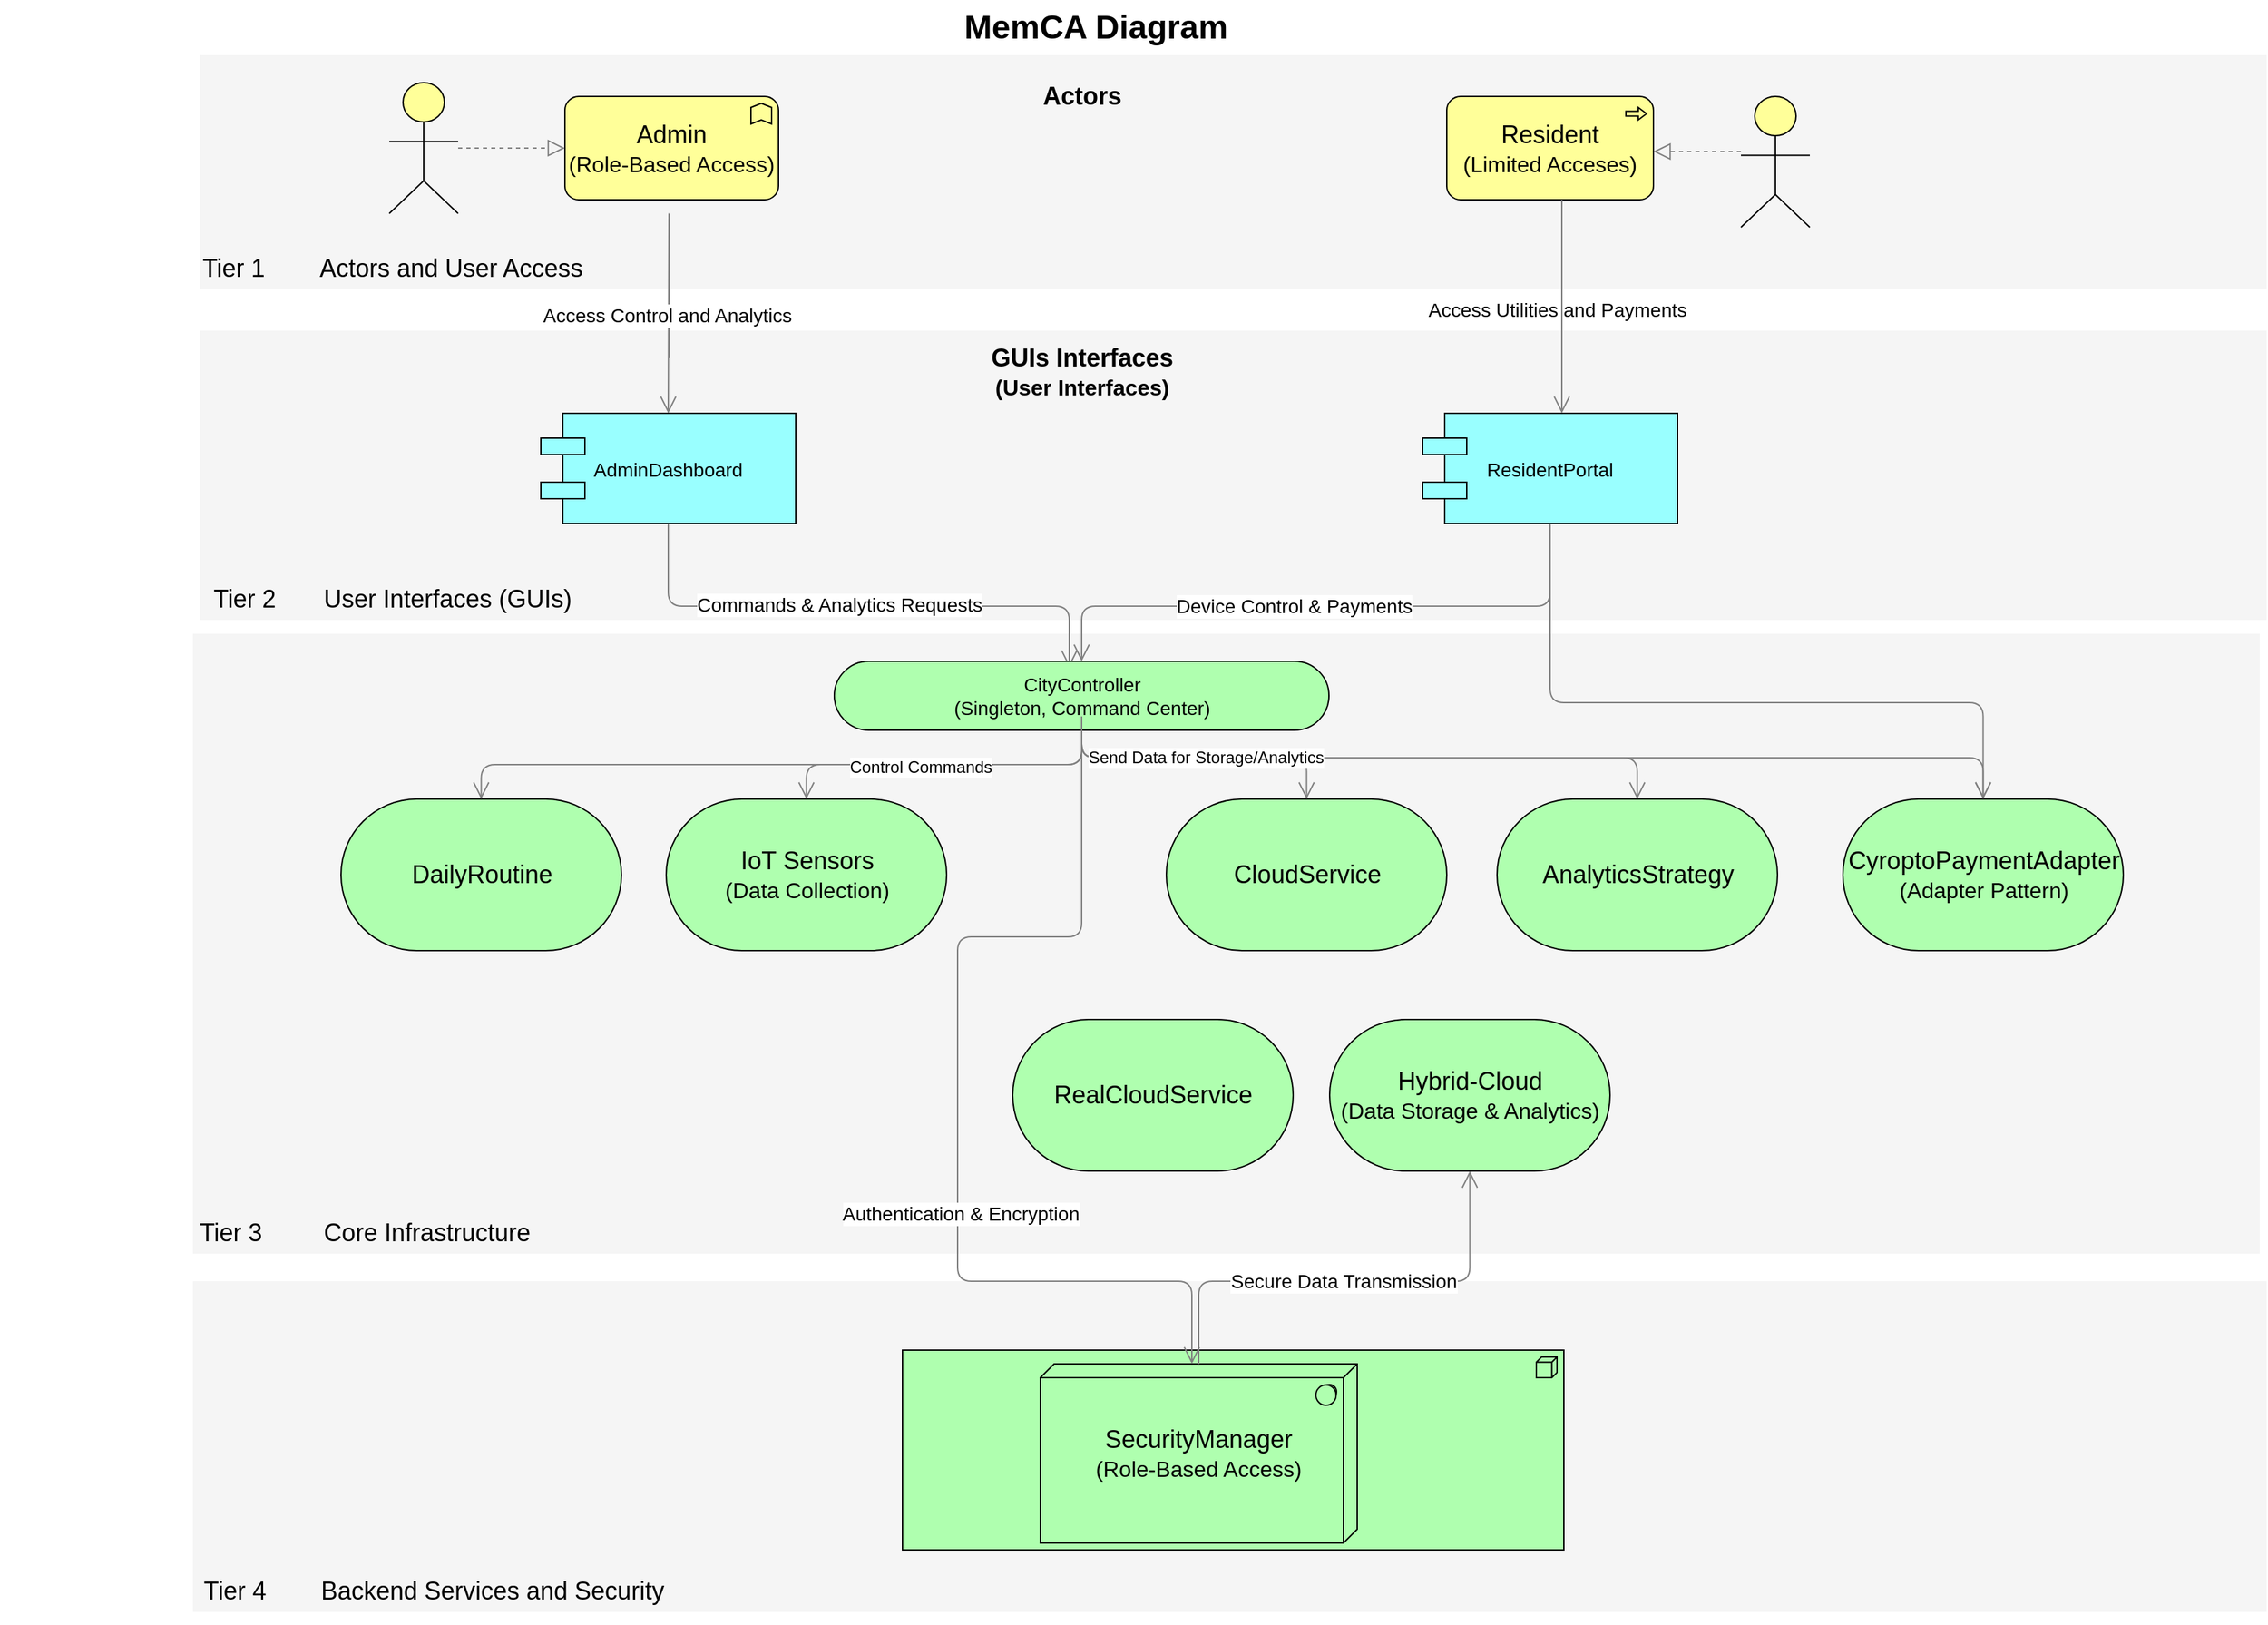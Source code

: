<mxfile version="25.0.1">
  <diagram id="6I0OCvxSQrVGMHxT2VVA" name="Page-1">
    <mxGraphModel dx="2087" dy="1176" grid="1" gridSize="10" guides="1" tooltips="1" connect="1" arrows="1" fold="1" page="1" pageScale="1" pageWidth="850" pageHeight="1100" math="0" shadow="0">
      <root>
        <mxCell id="0" />
        <mxCell id="1" parent="0" />
        <mxCell id="SJAphZUnZRmOgU1WHmHc-28" value="" style="whiteSpace=wrap;html=1;strokeColor=none;strokeWidth=1;fillColor=#f5f5f5;fontSize=14;" vertex="1" parent="1">
          <mxGeometry x="195" y="1130" width="1505" height="240" as="geometry" />
        </mxCell>
        <mxCell id="dKdSaXE48SgPbhcamS2K-30" value="" style="whiteSpace=wrap;html=1;strokeColor=none;strokeWidth=1;fillColor=#f5f5f5;fontSize=14;" parent="1" vertex="1">
          <mxGeometry x="195" y="660" width="1500" height="450" as="geometry" />
        </mxCell>
        <mxCell id="dKdSaXE48SgPbhcamS2K-32" value="" style="whiteSpace=wrap;html=1;strokeColor=none;strokeWidth=1;fillColor=#f5f5f5;fontSize=14;" parent="1" vertex="1">
          <mxGeometry x="200" y="240" width="1500" height="170" as="geometry" />
        </mxCell>
        <mxCell id="dKdSaXE48SgPbhcamS2K-31" value="" style="whiteSpace=wrap;html=1;strokeColor=none;strokeWidth=1;fillColor=#f5f5f5;fontSize=14;" parent="1" vertex="1">
          <mxGeometry x="200" y="440" width="1500" height="210" as="geometry" />
        </mxCell>
        <mxCell id="dKdSaXE48SgPbhcamS2K-33" value="" style="html=1;whiteSpace=wrap;fillColor=#AFFFAF;shape=mxgraph.archimate3.application;appType=node;archiType=square;fontSize=14;verticalAlign=top;" parent="1" vertex="1">
          <mxGeometry x="710" y="1180" width="480" height="145" as="geometry" />
        </mxCell>
        <mxCell id="dKdSaXE48SgPbhcamS2K-35" value="&lt;div&gt;&lt;font style=&quot;font-size: 18px;&quot;&gt;SecurityManager&lt;/font&gt;&lt;/div&gt;&lt;div&gt;&lt;font size=&quot;3&quot;&gt;(Role-Based Access)&lt;/font&gt;&lt;/div&gt;" style="html=1;whiteSpace=wrap;fillColor=#AFFFAF;shape=mxgraph.archimate3.tech;techType=sysSw;fontSize=14;" parent="1" vertex="1">
          <mxGeometry x="810" y="1190" width="230" height="130" as="geometry" />
        </mxCell>
        <mxCell id="dKdSaXE48SgPbhcamS2K-41" style="edgeStyle=elbowEdgeStyle;rounded=1;elbow=vertical;html=1;startSize=10;endArrow=open;endFill=0;endSize=10;jettySize=auto;orthogonalLoop=1;strokeColor=#808080;fontSize=14;exitX=0.5;exitY=1;exitDx=0;exitDy=0;entryX=0.5;entryY=0;entryDx=0;entryDy=0;entryPerimeter=0;" parent="1" source="dKdSaXE48SgPbhcamS2K-53" target="dKdSaXE48SgPbhcamS2K-45" edge="1">
          <mxGeometry relative="1" as="geometry">
            <Array as="points">
              <mxPoint x="968.5" y="640" />
            </Array>
          </mxGeometry>
        </mxCell>
        <mxCell id="SJAphZUnZRmOgU1WHmHc-44" value="&lt;font style=&quot;font-size: 14px;&quot;&gt;Device Control &amp;amp; Payments&lt;/font&gt;" style="edgeLabel;html=1;align=center;verticalAlign=middle;resizable=0;points=[];" vertex="1" connectable="0" parent="dKdSaXE48SgPbhcamS2K-41">
          <mxGeometry x="0.12" relative="1" as="geometry">
            <mxPoint as="offset" />
          </mxGeometry>
        </mxCell>
        <mxCell id="dKdSaXE48SgPbhcamS2K-44" style="edgeStyle=elbowEdgeStyle;rounded=1;elbow=vertical;html=1;startSize=10;endArrow=open;endFill=0;endSize=10;jettySize=auto;orthogonalLoop=1;strokeColor=#808080;fontSize=14;exitX=0.5;exitY=1;exitDx=0;exitDy=0;entryX=0.475;entryY=0.088;entryDx=0;entryDy=0;entryPerimeter=0;" parent="1" source="dKdSaXE48SgPbhcamS2K-47" target="dKdSaXE48SgPbhcamS2K-45" edge="1">
          <mxGeometry relative="1" as="geometry">
            <Array as="points">
              <mxPoint x="707.5" y="640" />
            </Array>
          </mxGeometry>
        </mxCell>
        <mxCell id="SJAphZUnZRmOgU1WHmHc-43" value="&lt;font style=&quot;font-size: 14px;&quot;&gt;Commands &amp;amp; Analytics Requests&lt;/font&gt;" style="edgeLabel;html=1;align=center;verticalAlign=middle;resizable=0;points=[];" vertex="1" connectable="0" parent="dKdSaXE48SgPbhcamS2K-44">
          <mxGeometry x="-0.19" y="1" relative="1" as="geometry">
            <mxPoint x="24" as="offset" />
          </mxGeometry>
        </mxCell>
        <mxCell id="dKdSaXE48SgPbhcamS2K-45" value="CityController&lt;div&gt;(Singleton, Command Center)&lt;/div&gt;" style="html=1;whiteSpace=wrap;fillColor=#AFFFAF;shape=mxgraph.archimate3.service;fontSize=14;" parent="1" vertex="1">
          <mxGeometry x="660.5" y="680" width="359" height="50" as="geometry" />
        </mxCell>
        <mxCell id="dKdSaXE48SgPbhcamS2K-46" style="edgeStyle=elbowEdgeStyle;rounded=1;elbow=vertical;html=1;startSize=10;endArrow=open;endFill=0;endSize=10;jettySize=auto;orthogonalLoop=1;strokeColor=#808080;fontSize=14;entryX=0.5;entryY=0;entryDx=0;entryDy=0;" parent="1" target="dKdSaXE48SgPbhcamS2K-47" edge="1">
          <mxGeometry relative="1" as="geometry">
            <mxPoint x="540.5" y="460" as="sourcePoint" />
            <Array as="points">
              <mxPoint x="530" y="350" />
            </Array>
          </mxGeometry>
        </mxCell>
        <mxCell id="SJAphZUnZRmOgU1WHmHc-41" value="&lt;font style=&quot;font-size: 14px;&quot;&gt;Access Control and Analytics&lt;/font&gt;" style="edgeLabel;html=1;align=center;verticalAlign=middle;resizable=0;points=[];" vertex="1" connectable="0" parent="dKdSaXE48SgPbhcamS2K-46">
          <mxGeometry x="0.451" y="-1" relative="1" as="geometry">
            <mxPoint as="offset" />
          </mxGeometry>
        </mxCell>
        <mxCell id="dKdSaXE48SgPbhcamS2K-47" value="AdminDashboard" style="shape=component;align=center;fillColor=#99ffff;gradientColor=none;fontSize=14;" parent="1" vertex="1">
          <mxGeometry x="447.5" y="500" width="185" height="80" as="geometry" />
        </mxCell>
        <mxCell id="dKdSaXE48SgPbhcamS2K-53" value="ResidentPortal" style="shape=component;align=center;fillColor=#99ffff;gradientColor=none;fontSize=14;" parent="1" vertex="1">
          <mxGeometry x="1087.5" y="500" width="185" height="80" as="geometry" />
        </mxCell>
        <mxCell id="dKdSaXE48SgPbhcamS2K-54" value="&lt;font style=&quot;font-size: 18px;&quot;&gt;Admin&lt;/font&gt;&lt;div&gt;&lt;font size=&quot;3&quot;&gt;(Role-Based Access)&lt;/font&gt;&lt;/div&gt;" style="html=1;whiteSpace=wrap;fillColor=#ffff99;shape=mxgraph.archimate3.application;appType=func;archiType=rounded;fontSize=14;" parent="1" vertex="1">
          <mxGeometry x="465" y="270" width="155" height="75" as="geometry" />
        </mxCell>
        <mxCell id="dKdSaXE48SgPbhcamS2K-57" value="&lt;font style=&quot;font-size: 18px;&quot;&gt;Resident&lt;/font&gt;&lt;div&gt;&lt;font size=&quot;3&quot;&gt;(Limited Acceses)&lt;/font&gt;&lt;/div&gt;" style="html=1;whiteSpace=wrap;fillColor=#ffff99;shape=mxgraph.archimate3.application;appType=proc;archiType=rounded;fontSize=14;" parent="1" vertex="1">
          <mxGeometry x="1105" y="270" width="150" height="75" as="geometry" />
        </mxCell>
        <mxCell id="dKdSaXE48SgPbhcamS2K-61" style="edgeStyle=elbowEdgeStyle;rounded=1;elbow=vertical;html=1;dashed=1;startSize=10;endArrow=block;endFill=0;endSize=10;jettySize=auto;orthogonalLoop=1;strokeColor=#808080;fontSize=14;" parent="1" source="dKdSaXE48SgPbhcamS2K-62" target="dKdSaXE48SgPbhcamS2K-54" edge="1">
          <mxGeometry relative="1" as="geometry" />
        </mxCell>
        <mxCell id="dKdSaXE48SgPbhcamS2K-62" value="" style="html=1;whiteSpace=wrap;fillColor=#ffff99;shape=mxgraph.archimate3.actor;fontSize=14;" parent="1" vertex="1">
          <mxGeometry x="337.5" y="260" width="50" height="95" as="geometry" />
        </mxCell>
        <mxCell id="dKdSaXE48SgPbhcamS2K-63" value="MemCA Diagram" style="text;strokeColor=none;fillColor=none;html=1;fontSize=24;fontStyle=1;verticalAlign=middle;align=center;" parent="1" vertex="1">
          <mxGeometry x="55" y="200" width="1590" height="40" as="geometry" />
        </mxCell>
        <mxCell id="SJAphZUnZRmOgU1WHmHc-2" value="&lt;font style=&quot;font-size: 18px;&quot;&gt;IoT Sensors &lt;/font&gt;&lt;div&gt;&lt;font size=&quot;3&quot;&gt;(Data Collection)&lt;/font&gt;&lt;/div&gt;" style="html=1;whiteSpace=wrap;fillColor=#AFFFAF;shape=mxgraph.archimate3.service;fontSize=14;" vertex="1" parent="1">
          <mxGeometry x="538.5" y="780" width="203.5" height="110" as="geometry" />
        </mxCell>
        <mxCell id="SJAphZUnZRmOgU1WHmHc-3" value="&lt;font style=&quot;font-size: 18px;&quot;&gt;CloudService&lt;/font&gt;" style="html=1;whiteSpace=wrap;fillColor=#AFFFAF;shape=mxgraph.archimate3.service;fontSize=14;" vertex="1" parent="1">
          <mxGeometry x="901.5" y="780" width="203.5" height="110" as="geometry" />
        </mxCell>
        <mxCell id="SJAphZUnZRmOgU1WHmHc-7" value="" style="html=1;whiteSpace=wrap;fillColor=#ffff99;shape=mxgraph.archimate3.actor;fontSize=14;" vertex="1" parent="1">
          <mxGeometry x="1318.5" y="270" width="50" height="95" as="geometry" />
        </mxCell>
        <mxCell id="SJAphZUnZRmOgU1WHmHc-11" style="edgeStyle=elbowEdgeStyle;rounded=1;elbow=vertical;html=1;dashed=1;startSize=10;endArrow=block;endFill=0;endSize=10;jettySize=auto;orthogonalLoop=1;strokeColor=#808080;fontSize=14;" edge="1" parent="1" target="dKdSaXE48SgPbhcamS2K-57">
          <mxGeometry relative="1" as="geometry">
            <mxPoint x="1318.5" y="310" as="sourcePoint" />
            <mxPoint x="475.5" y="318" as="targetPoint" />
          </mxGeometry>
        </mxCell>
        <mxCell id="SJAphZUnZRmOgU1WHmHc-12" style="edgeStyle=elbowEdgeStyle;rounded=1;elbow=vertical;html=1;startSize=10;endArrow=open;endFill=0;endSize=10;jettySize=auto;orthogonalLoop=1;strokeColor=#808080;fontSize=14;exitX=0.5;exitY=1;exitDx=0;exitDy=0;exitPerimeter=0;entryX=0.5;entryY=0;entryDx=0;entryDy=0;entryPerimeter=0;" edge="1" parent="1" source="dKdSaXE48SgPbhcamS2K-45" target="SJAphZUnZRmOgU1WHmHc-3">
          <mxGeometry relative="1" as="geometry">
            <Array as="points">
              <mxPoint x="921.5" y="750" />
            </Array>
            <mxPoint x="793.5" y="780" as="sourcePoint" />
            <mxPoint x="1133.5" y="690" as="targetPoint" />
          </mxGeometry>
        </mxCell>
        <mxCell id="SJAphZUnZRmOgU1WHmHc-13" style="edgeStyle=elbowEdgeStyle;rounded=1;elbow=vertical;html=1;startSize=10;endArrow=open;endFill=0;endSize=10;jettySize=auto;orthogonalLoop=1;strokeColor=#808080;fontSize=14;exitX=0.5;exitY=1;exitDx=0;exitDy=0;exitPerimeter=0;" edge="1" parent="1" source="dKdSaXE48SgPbhcamS2K-45" target="SJAphZUnZRmOgU1WHmHc-2">
          <mxGeometry relative="1" as="geometry">
            <Array as="points" />
            <mxPoint x="850.5" y="730" as="sourcePoint" />
            <mxPoint x="1013.5" y="790" as="targetPoint" />
          </mxGeometry>
        </mxCell>
        <mxCell id="SJAphZUnZRmOgU1WHmHc-14" style="edgeStyle=elbowEdgeStyle;rounded=1;elbow=vertical;html=1;startSize=10;endArrow=open;endFill=0;endSize=10;jettySize=auto;orthogonalLoop=1;strokeColor=#808080;fontSize=14;exitX=0.5;exitY=0;exitDx=0;exitDy=0;exitPerimeter=0;entryX=0.5;entryY=1;entryDx=0;entryDy=0;entryPerimeter=0;" edge="1" parent="1" source="dKdSaXE48SgPbhcamS2K-35" target="SJAphZUnZRmOgU1WHmHc-26">
          <mxGeometry relative="1" as="geometry">
            <Array as="points">
              <mxPoint x="993.5" y="1130" />
            </Array>
            <mxPoint x="945.5" y="930" as="sourcePoint" />
            <mxPoint x="1121.75" y="910" as="targetPoint" />
          </mxGeometry>
        </mxCell>
        <mxCell id="SJAphZUnZRmOgU1WHmHc-48" value="&lt;font style=&quot;font-size: 14px;&quot;&gt;Secure Data Transmission&lt;/font&gt;" style="edgeLabel;html=1;align=center;verticalAlign=middle;resizable=0;points=[];" vertex="1" connectable="0" parent="SJAphZUnZRmOgU1WHmHc-14">
          <mxGeometry x="0.138" relative="1" as="geometry">
            <mxPoint x="-27" as="offset" />
          </mxGeometry>
        </mxCell>
        <mxCell id="SJAphZUnZRmOgU1WHmHc-15" style="edgeStyle=elbowEdgeStyle;rounded=1;elbow=vertical;html=1;startSize=10;endArrow=open;endFill=0;endSize=10;jettySize=auto;orthogonalLoop=1;strokeColor=#808080;fontSize=14;" edge="1" parent="1" source="dKdSaXE48SgPbhcamS2K-57" target="dKdSaXE48SgPbhcamS2K-53">
          <mxGeometry relative="1" as="geometry">
            <mxPoint x="550.5" y="470" as="sourcePoint" />
            <mxPoint x="550.5" y="510" as="targetPoint" />
            <Array as="points">
              <mxPoint x="1188.5" y="420" />
            </Array>
          </mxGeometry>
        </mxCell>
        <mxCell id="SJAphZUnZRmOgU1WHmHc-16" value="&lt;font style=&quot;font-size: 18px;&quot;&gt;&lt;b style=&quot;&quot;&gt;GUIs Interfaces&lt;/b&gt;&lt;/font&gt;&lt;div&gt;&lt;font size=&quot;3&quot; style=&quot;&quot;&gt;&lt;b style=&quot;&quot;&gt;(User Interfaces)&lt;/b&gt;&lt;/font&gt;&lt;/div&gt;" style="text;html=1;align=center;verticalAlign=middle;whiteSpace=wrap;rounded=0;" vertex="1" parent="1">
          <mxGeometry x="752.5" y="440" width="175" height="60" as="geometry" />
        </mxCell>
        <mxCell id="SJAphZUnZRmOgU1WHmHc-18" value="&lt;font style=&quot;font-size: 18px;&quot;&gt;&lt;font style=&quot;&quot;&gt;Tier 2&amp;nbsp;&lt;span style=&quot;white-space: pre;&quot;&gt;&#x9;&lt;/span&gt;&lt;/font&gt;User Interfaces (GUIs)&lt;/font&gt;" style="text;html=1;align=center;verticalAlign=middle;whiteSpace=wrap;rounded=0;" vertex="1" parent="1">
          <mxGeometry x="190" y="620" width="300" height="30" as="geometry" />
        </mxCell>
        <mxCell id="SJAphZUnZRmOgU1WHmHc-19" value="&lt;font style=&quot;font-size: 18px;&quot;&gt;&lt;font style=&quot;&quot;&gt;Tier 1&lt;span style=&quot;white-space: pre;&quot;&gt;&#x9;&lt;/span&gt;&lt;/font&gt;&amp;nbsp;Actors and User Access&lt;/font&gt;" style="text;html=1;align=center;verticalAlign=middle;whiteSpace=wrap;rounded=0;" vertex="1" parent="1">
          <mxGeometry x="190" y="380" width="300" height="30" as="geometry" />
        </mxCell>
        <mxCell id="SJAphZUnZRmOgU1WHmHc-20" value="&lt;font style=&quot;font-size: 18px;&quot;&gt;DailyRoutine&lt;/font&gt;" style="html=1;whiteSpace=wrap;fillColor=#AFFFAF;shape=mxgraph.archimate3.service;fontSize=14;" vertex="1" parent="1">
          <mxGeometry x="302.5" y="780" width="203.5" height="110" as="geometry" />
        </mxCell>
        <mxCell id="SJAphZUnZRmOgU1WHmHc-21" style="edgeStyle=elbowEdgeStyle;rounded=1;elbow=vertical;html=1;startSize=10;endArrow=open;endFill=0;endSize=10;jettySize=auto;orthogonalLoop=1;strokeColor=#808080;fontSize=14;" edge="1" parent="1" target="SJAphZUnZRmOgU1WHmHc-20" source="dKdSaXE48SgPbhcamS2K-45">
          <mxGeometry relative="1" as="geometry">
            <Array as="points" />
            <mxPoint x="604" y="720" as="sourcePoint" />
            <mxPoint x="777.5" y="790" as="targetPoint" />
          </mxGeometry>
        </mxCell>
        <mxCell id="SJAphZUnZRmOgU1WHmHc-45" value="&lt;font style=&quot;font-size: 12px;&quot;&gt;Control Commands&lt;/font&gt;" style="edgeLabel;html=1;align=center;verticalAlign=middle;resizable=0;points=[];" vertex="1" connectable="0" parent="SJAphZUnZRmOgU1WHmHc-21">
          <mxGeometry x="-0.415" y="2" relative="1" as="geometry">
            <mxPoint as="offset" />
          </mxGeometry>
        </mxCell>
        <mxCell id="SJAphZUnZRmOgU1WHmHc-23" value="&lt;font style=&quot;font-size: 18px;&quot;&gt;AnalyticsStrategy&lt;/font&gt;" style="html=1;whiteSpace=wrap;fillColor=#AFFFAF;shape=mxgraph.archimate3.service;fontSize=14;" vertex="1" parent="1">
          <mxGeometry x="1141.5" y="780" width="203.5" height="110" as="geometry" />
        </mxCell>
        <mxCell id="SJAphZUnZRmOgU1WHmHc-24" style="edgeStyle=elbowEdgeStyle;rounded=1;elbow=vertical;html=1;startSize=10;endArrow=open;endFill=0;endSize=10;jettySize=auto;orthogonalLoop=1;strokeColor=#808080;fontSize=14;entryX=0.5;entryY=0;entryDx=0;entryDy=0;entryPerimeter=0;exitX=0.5;exitY=1;exitDx=0;exitDy=0;exitPerimeter=0;" edge="1" parent="1" target="SJAphZUnZRmOgU1WHmHc-23" source="dKdSaXE48SgPbhcamS2K-45">
          <mxGeometry relative="1" as="geometry">
            <Array as="points">
              <mxPoint x="1161.5" y="750" />
            </Array>
            <mxPoint x="850" y="730" as="sourcePoint" />
            <mxPoint x="1373.5" y="690" as="targetPoint" />
          </mxGeometry>
        </mxCell>
        <mxCell id="SJAphZUnZRmOgU1WHmHc-25" value="&lt;font style=&quot;font-size: 18px;&quot;&gt;Tier 3&lt;span style=&quot;white-space: pre;&quot;&gt;&#x9;&lt;/span&gt;&amp;nbsp; Core Infrastructure&lt;span style=&quot;white-space: pre;&quot;&gt;&#x9;&lt;/span&gt;&lt;/font&gt;" style="text;html=1;align=center;verticalAlign=middle;whiteSpace=wrap;rounded=0;" vertex="1" parent="1">
          <mxGeometry x="190" y="1080" width="300" height="30" as="geometry" />
        </mxCell>
        <mxCell id="SJAphZUnZRmOgU1WHmHc-26" value="&lt;font style=&quot;font-size: 18px;&quot;&gt;Hybrid-Cloud  &lt;/font&gt;&lt;div&gt;&lt;font size=&quot;3&quot;&gt;(Data Storage &amp;amp; Analytics)&lt;/font&gt;&lt;/div&gt;" style="html=1;whiteSpace=wrap;fillColor=#AFFFAF;shape=mxgraph.archimate3.service;fontSize=14;" vertex="1" parent="1">
          <mxGeometry x="1020" y="940" width="203.5" height="110" as="geometry" />
        </mxCell>
        <mxCell id="SJAphZUnZRmOgU1WHmHc-27" value="&lt;font style=&quot;font-size: 18px;&quot;&gt;RealCloudService&lt;/font&gt;" style="html=1;whiteSpace=wrap;fillColor=#AFFFAF;shape=mxgraph.archimate3.service;fontSize=14;" vertex="1" parent="1">
          <mxGeometry x="790" y="940" width="203.5" height="110" as="geometry" />
        </mxCell>
        <mxCell id="SJAphZUnZRmOgU1WHmHc-29" value="&lt;font style=&quot;font-size: 18px;&quot;&gt;Tier 4&lt;span style=&quot;white-space: pre;&quot;&gt;&#x9;&lt;/span&gt;&amp;nbsp;Backend Services and Security&lt;/font&gt;" style="text;html=1;align=center;verticalAlign=middle;whiteSpace=wrap;rounded=0;" vertex="1" parent="1">
          <mxGeometry x="180" y="1340" width="380" height="30" as="geometry" />
        </mxCell>
        <mxCell id="SJAphZUnZRmOgU1WHmHc-33" style="edgeStyle=orthogonalEdgeStyle;rounded=0;orthogonalLoop=1;jettySize=auto;html=1;exitX=0.5;exitY=1;exitDx=0;exitDy=0;" edge="1" parent="1" source="SJAphZUnZRmOgU1WHmHc-28" target="SJAphZUnZRmOgU1WHmHc-28">
          <mxGeometry relative="1" as="geometry" />
        </mxCell>
        <mxCell id="SJAphZUnZRmOgU1WHmHc-35" style="edgeStyle=orthogonalEdgeStyle;rounded=1;html=1;startSize=10;endArrow=open;endFill=0;endSize=10;jettySize=auto;orthogonalLoop=1;strokeColor=#808080;fontSize=14;" edge="1" parent="1">
          <mxGeometry relative="1" as="geometry">
            <Array as="points">
              <mxPoint x="840" y="880" />
              <mxPoint x="750" y="880" />
              <mxPoint x="750" y="1130" />
              <mxPoint x="920" y="1130" />
            </Array>
            <mxPoint x="840" y="720" as="sourcePoint" />
            <mxPoint x="920" y="1190" as="targetPoint" />
          </mxGeometry>
        </mxCell>
        <mxCell id="SJAphZUnZRmOgU1WHmHc-47" value="&lt;font style=&quot;font-size: 14px;&quot;&gt;Authentication &amp;amp; Encryption&lt;/font&gt;" style="edgeLabel;html=1;align=center;verticalAlign=middle;resizable=0;points=[];" vertex="1" connectable="0" parent="SJAphZUnZRmOgU1WHmHc-35">
          <mxGeometry x="0.234" y="2" relative="1" as="geometry">
            <mxPoint as="offset" />
          </mxGeometry>
        </mxCell>
        <mxCell id="SJAphZUnZRmOgU1WHmHc-36" value="&lt;font style=&quot;font-size: 18px;&quot;&gt;CyroptoPaymentAdapter&lt;/font&gt;&lt;div&gt;&lt;font size=&quot;3&quot;&gt;(Adapter Pattern)&lt;/font&gt;&lt;/div&gt;" style="html=1;whiteSpace=wrap;fillColor=#AFFFAF;shape=mxgraph.archimate3.service;fontSize=14;" vertex="1" parent="1">
          <mxGeometry x="1392.5" y="780" width="203.5" height="110" as="geometry" />
        </mxCell>
        <mxCell id="SJAphZUnZRmOgU1WHmHc-37" style="edgeStyle=elbowEdgeStyle;rounded=1;elbow=vertical;html=1;startSize=10;endArrow=open;endFill=0;endSize=10;jettySize=auto;orthogonalLoop=1;strokeColor=#808080;fontSize=14;entryX=0.5;entryY=0;entryDx=0;entryDy=0;entryPerimeter=0;" edge="1" parent="1" target="SJAphZUnZRmOgU1WHmHc-36">
          <mxGeometry relative="1" as="geometry">
            <Array as="points">
              <mxPoint x="1412.5" y="750" />
            </Array>
            <mxPoint x="840" y="720" as="sourcePoint" />
            <mxPoint x="1624.5" y="690" as="targetPoint" />
          </mxGeometry>
        </mxCell>
        <mxCell id="SJAphZUnZRmOgU1WHmHc-46" value="&lt;font style=&quot;font-size: 12px;&quot;&gt;Send Data for Storage/Analytics&lt;/font&gt;" style="edgeLabel;html=1;align=center;verticalAlign=middle;resizable=0;points=[];" vertex="1" connectable="0" parent="SJAphZUnZRmOgU1WHmHc-37">
          <mxGeometry x="-0.664" relative="1" as="geometry">
            <mxPoint as="offset" />
          </mxGeometry>
        </mxCell>
        <mxCell id="SJAphZUnZRmOgU1WHmHc-39" value="&lt;span style=&quot;font-size: 18px;&quot;&gt;&lt;b&gt;Actors&lt;/b&gt;&lt;/span&gt;" style="text;html=1;align=center;verticalAlign=middle;whiteSpace=wrap;rounded=0;" vertex="1" parent="1">
          <mxGeometry x="752.5" y="240" width="175" height="60" as="geometry" />
        </mxCell>
        <mxCell id="SJAphZUnZRmOgU1WHmHc-40" style="edgeStyle=elbowEdgeStyle;rounded=1;elbow=vertical;html=1;startSize=10;endArrow=open;endFill=0;endSize=10;jettySize=auto;orthogonalLoop=1;strokeColor=#808080;fontSize=14;" edge="1" parent="1" target="SJAphZUnZRmOgU1WHmHc-36">
          <mxGeometry relative="1" as="geometry">
            <Array as="points">
              <mxPoint x="1340" y="710" />
            </Array>
            <mxPoint x="1180" y="590" as="sourcePoint" />
            <mxPoint x="993.5" y="690" as="targetPoint" />
          </mxGeometry>
        </mxCell>
        <mxCell id="SJAphZUnZRmOgU1WHmHc-42" value="&lt;font style=&quot;font-size: 14px;&quot;&gt;Access Utilities and Payments&lt;/font&gt;" style="text;html=1;align=center;verticalAlign=middle;resizable=0;points=[];autosize=1;strokeColor=none;fillColor=none;" vertex="1" parent="1">
          <mxGeometry x="1080" y="410" width="210" height="30" as="geometry" />
        </mxCell>
      </root>
    </mxGraphModel>
  </diagram>
</mxfile>
